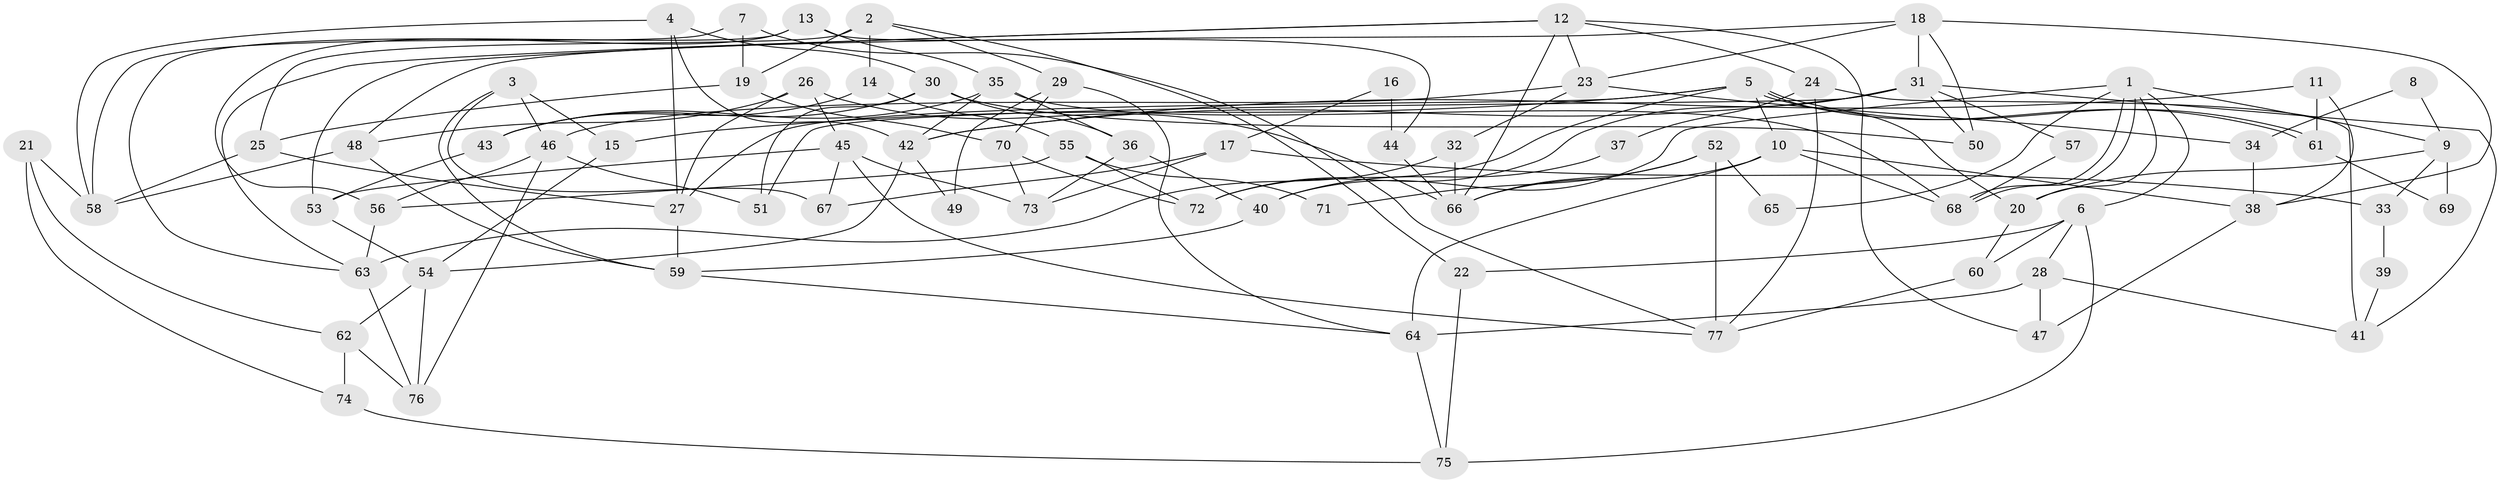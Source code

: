 // coarse degree distribution, {6: 0.3191489361702128, 5: 0.0851063829787234, 8: 0.0851063829787234, 10: 0.02127659574468085, 4: 0.1276595744680851, 2: 0.14893617021276595, 3: 0.1276595744680851, 7: 0.0851063829787234}
// Generated by graph-tools (version 1.1) at 2025/52/02/27/25 19:52:07]
// undirected, 77 vertices, 154 edges
graph export_dot {
graph [start="1"]
  node [color=gray90,style=filled];
  1;
  2;
  3;
  4;
  5;
  6;
  7;
  8;
  9;
  10;
  11;
  12;
  13;
  14;
  15;
  16;
  17;
  18;
  19;
  20;
  21;
  22;
  23;
  24;
  25;
  26;
  27;
  28;
  29;
  30;
  31;
  32;
  33;
  34;
  35;
  36;
  37;
  38;
  39;
  40;
  41;
  42;
  43;
  44;
  45;
  46;
  47;
  48;
  49;
  50;
  51;
  52;
  53;
  54;
  55;
  56;
  57;
  58;
  59;
  60;
  61;
  62;
  63;
  64;
  65;
  66;
  67;
  68;
  69;
  70;
  71;
  72;
  73;
  74;
  75;
  76;
  77;
  1 -- 40;
  1 -- 68;
  1 -- 68;
  1 -- 6;
  1 -- 9;
  1 -- 20;
  1 -- 65;
  2 -- 19;
  2 -- 25;
  2 -- 14;
  2 -- 22;
  2 -- 29;
  3 -- 59;
  3 -- 15;
  3 -- 46;
  3 -- 67;
  4 -- 27;
  4 -- 42;
  4 -- 30;
  4 -- 58;
  5 -- 10;
  5 -- 61;
  5 -- 61;
  5 -- 15;
  5 -- 20;
  5 -- 27;
  5 -- 72;
  6 -- 75;
  6 -- 22;
  6 -- 28;
  6 -- 60;
  7 -- 77;
  7 -- 58;
  7 -- 19;
  8 -- 34;
  8 -- 9;
  9 -- 20;
  9 -- 33;
  9 -- 69;
  10 -- 68;
  10 -- 66;
  10 -- 38;
  10 -- 64;
  11 -- 42;
  11 -- 38;
  11 -- 61;
  12 -- 47;
  12 -- 23;
  12 -- 24;
  12 -- 53;
  12 -- 63;
  12 -- 66;
  13 -- 35;
  13 -- 63;
  13 -- 44;
  13 -- 56;
  14 -- 55;
  14 -- 43;
  15 -- 54;
  16 -- 17;
  16 -- 44;
  17 -- 67;
  17 -- 73;
  17 -- 33;
  18 -- 50;
  18 -- 23;
  18 -- 31;
  18 -- 38;
  18 -- 48;
  19 -- 70;
  19 -- 25;
  20 -- 60;
  21 -- 62;
  21 -- 58;
  21 -- 74;
  22 -- 75;
  23 -- 32;
  23 -- 46;
  23 -- 34;
  24 -- 77;
  24 -- 37;
  24 -- 41;
  25 -- 58;
  25 -- 27;
  26 -- 27;
  26 -- 45;
  26 -- 48;
  26 -- 66;
  27 -- 59;
  28 -- 64;
  28 -- 41;
  28 -- 47;
  29 -- 64;
  29 -- 49;
  29 -- 70;
  30 -- 43;
  30 -- 36;
  30 -- 50;
  30 -- 51;
  31 -- 41;
  31 -- 42;
  31 -- 50;
  31 -- 51;
  31 -- 57;
  31 -- 72;
  32 -- 66;
  32 -- 63;
  33 -- 39;
  34 -- 38;
  35 -- 43;
  35 -- 42;
  35 -- 36;
  35 -- 68;
  36 -- 40;
  36 -- 73;
  37 -- 40;
  38 -- 47;
  39 -- 41;
  40 -- 59;
  42 -- 54;
  42 -- 49;
  43 -- 53;
  44 -- 66;
  45 -- 73;
  45 -- 53;
  45 -- 67;
  45 -- 77;
  46 -- 51;
  46 -- 56;
  46 -- 76;
  48 -- 58;
  48 -- 59;
  52 -- 66;
  52 -- 77;
  52 -- 65;
  52 -- 71;
  53 -- 54;
  54 -- 76;
  54 -- 62;
  55 -- 72;
  55 -- 56;
  55 -- 71;
  56 -- 63;
  57 -- 68;
  59 -- 64;
  60 -- 77;
  61 -- 69;
  62 -- 74;
  62 -- 76;
  63 -- 76;
  64 -- 75;
  70 -- 72;
  70 -- 73;
  74 -- 75;
}
